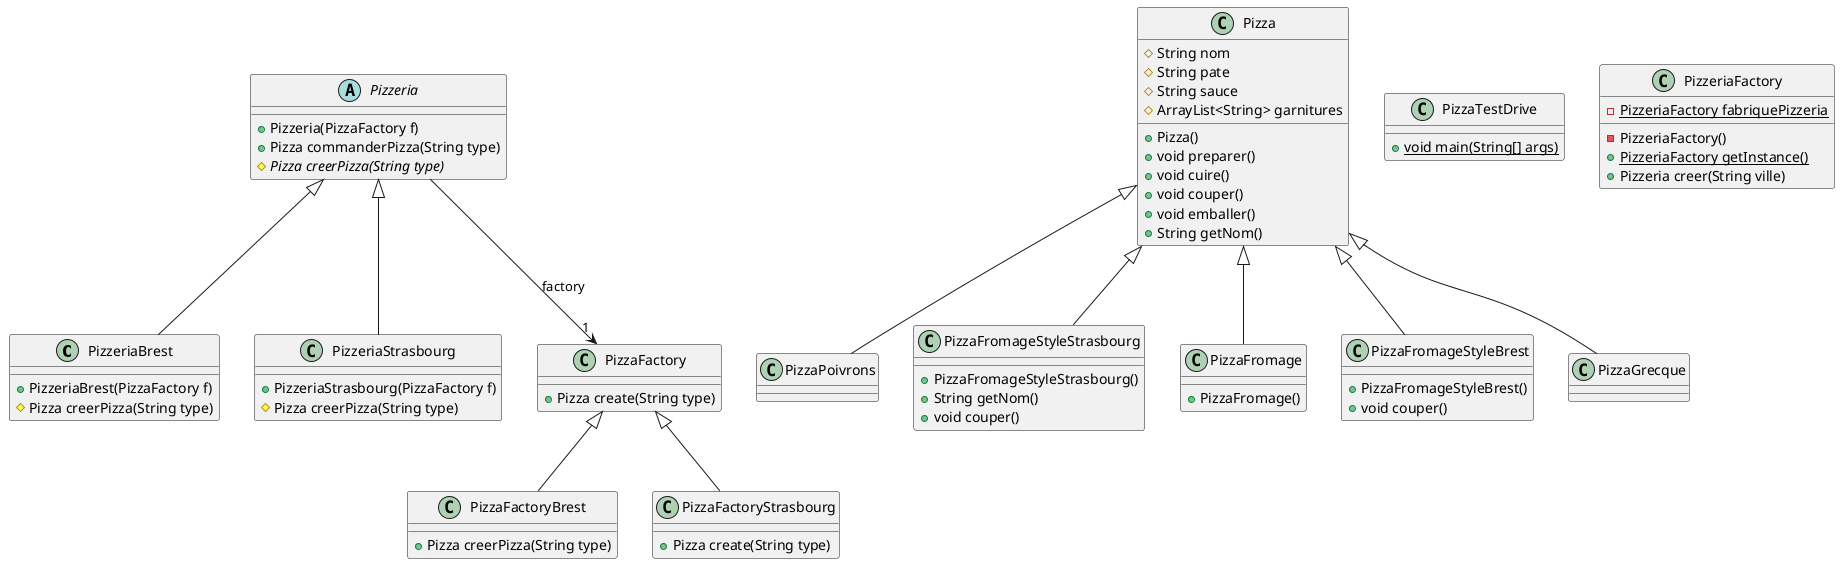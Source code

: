 @startuml
class PizzeriaBrest [[java:pizzeria.PizzeriaBrest]] {
	+PizzeriaBrest(PizzaFactory f)
	#Pizza creerPizza(String type)
}
class Pizzeria [[java:pizzeria.Pizzeria]] {
}
Pizzeria <|-- PizzeriaBrest
class PizzaPoivrons [[java:pizza.PizzaPoivrons]] {
}
class Pizza [[java:pizza.Pizza]] {
}
Pizza <|-- PizzaPoivrons
class PizzaFromageStyleStrasbourg [[java:pizza.PizzaFromageStyleStrasbourg]] {
	+PizzaFromageStyleStrasbourg()
	+String getNom()
	+void couper()
}
class Pizza [[java:pizza.Pizza]] {
}
Pizza <|-- PizzaFromageStyleStrasbourg
class PizzeriaStrasbourg [[java:pizzeria.PizzeriaStrasbourg]] {
	+PizzeriaStrasbourg(PizzaFactory f)
	#Pizza creerPizza(String type)
}
class Pizzeria [[java:pizzeria.Pizzeria]] {
}
Pizzeria <|-- PizzeriaStrasbourg
abstract class Pizzeria [[java:pizzeria.Pizzeria]] {
	+Pizzeria(PizzaFactory f)
	+Pizza commanderPizza(String type)
	#{abstract}Pizza creerPizza(String type)
}
class PizzaFactory [[java:pizza.PizzaFactory]] {
}
Pizzeria --> "1" PizzaFactory : factory
class PizzaTestDrive [[java:PizzaTestDrive]] {
	+{static}void main(String[] args)
}
class PizzeriaFactory [[java:pizzeria.PizzeriaFactory]] {
	-{static}PizzeriaFactory fabriquePizzeria
	-PizzeriaFactory()
	+{static}PizzeriaFactory getInstance()
	+Pizzeria creer(String ville)
}
abstract class Pizza [[java:pizza.Pizza]] {
	#String nom
	#String pate
	#String sauce
	#ArrayList<String> garnitures
	+Pizza()
	+void preparer()
	+void cuire()
	+void couper()
	+void emballer()
	+String getNom()
}
class PizzaFromage [[java:pizza.PizzaFromage]] {
	+PizzaFromage()
}
class Pizza [[java:pizza.Pizza]] {
}
Pizza <|-- PizzaFromage
class PizzaFromageStyleBrest [[java:pizza.PizzaFromageStyleBrest]] {
	+PizzaFromageStyleBrest()
	+void couper()
}
class Pizza [[java:pizza.Pizza]] {
}
Pizza <|-- PizzaFromageStyleBrest
class PizzaGrecque [[java:pizza.PizzaGrecque]] {
}
class Pizza [[java:pizza.Pizza]] {
}
Pizza <|-- PizzaGrecque
abstract class PizzaFactory [[java:pizza.PizzaFactory]] {
	+Pizza create(String type)
}
class PizzaFactoryBrest [[java:pizza.PizzaFactoryBrest]] {
	+Pizza creerPizza(String type)
}
class PizzaFactory [[java:pizza.PizzaFactory]] {
}
PizzaFactory <|-- PizzaFactoryBrest
class PizzaFactoryStrasbourg [[java:pizza.PizzaFactoryStrasbourg]] {
	+Pizza create(String type)
}
class PizzaFactory [[java:pizza.PizzaFactory]] {
}
PizzaFactory <|-- PizzaFactoryStrasbourg

@enduml